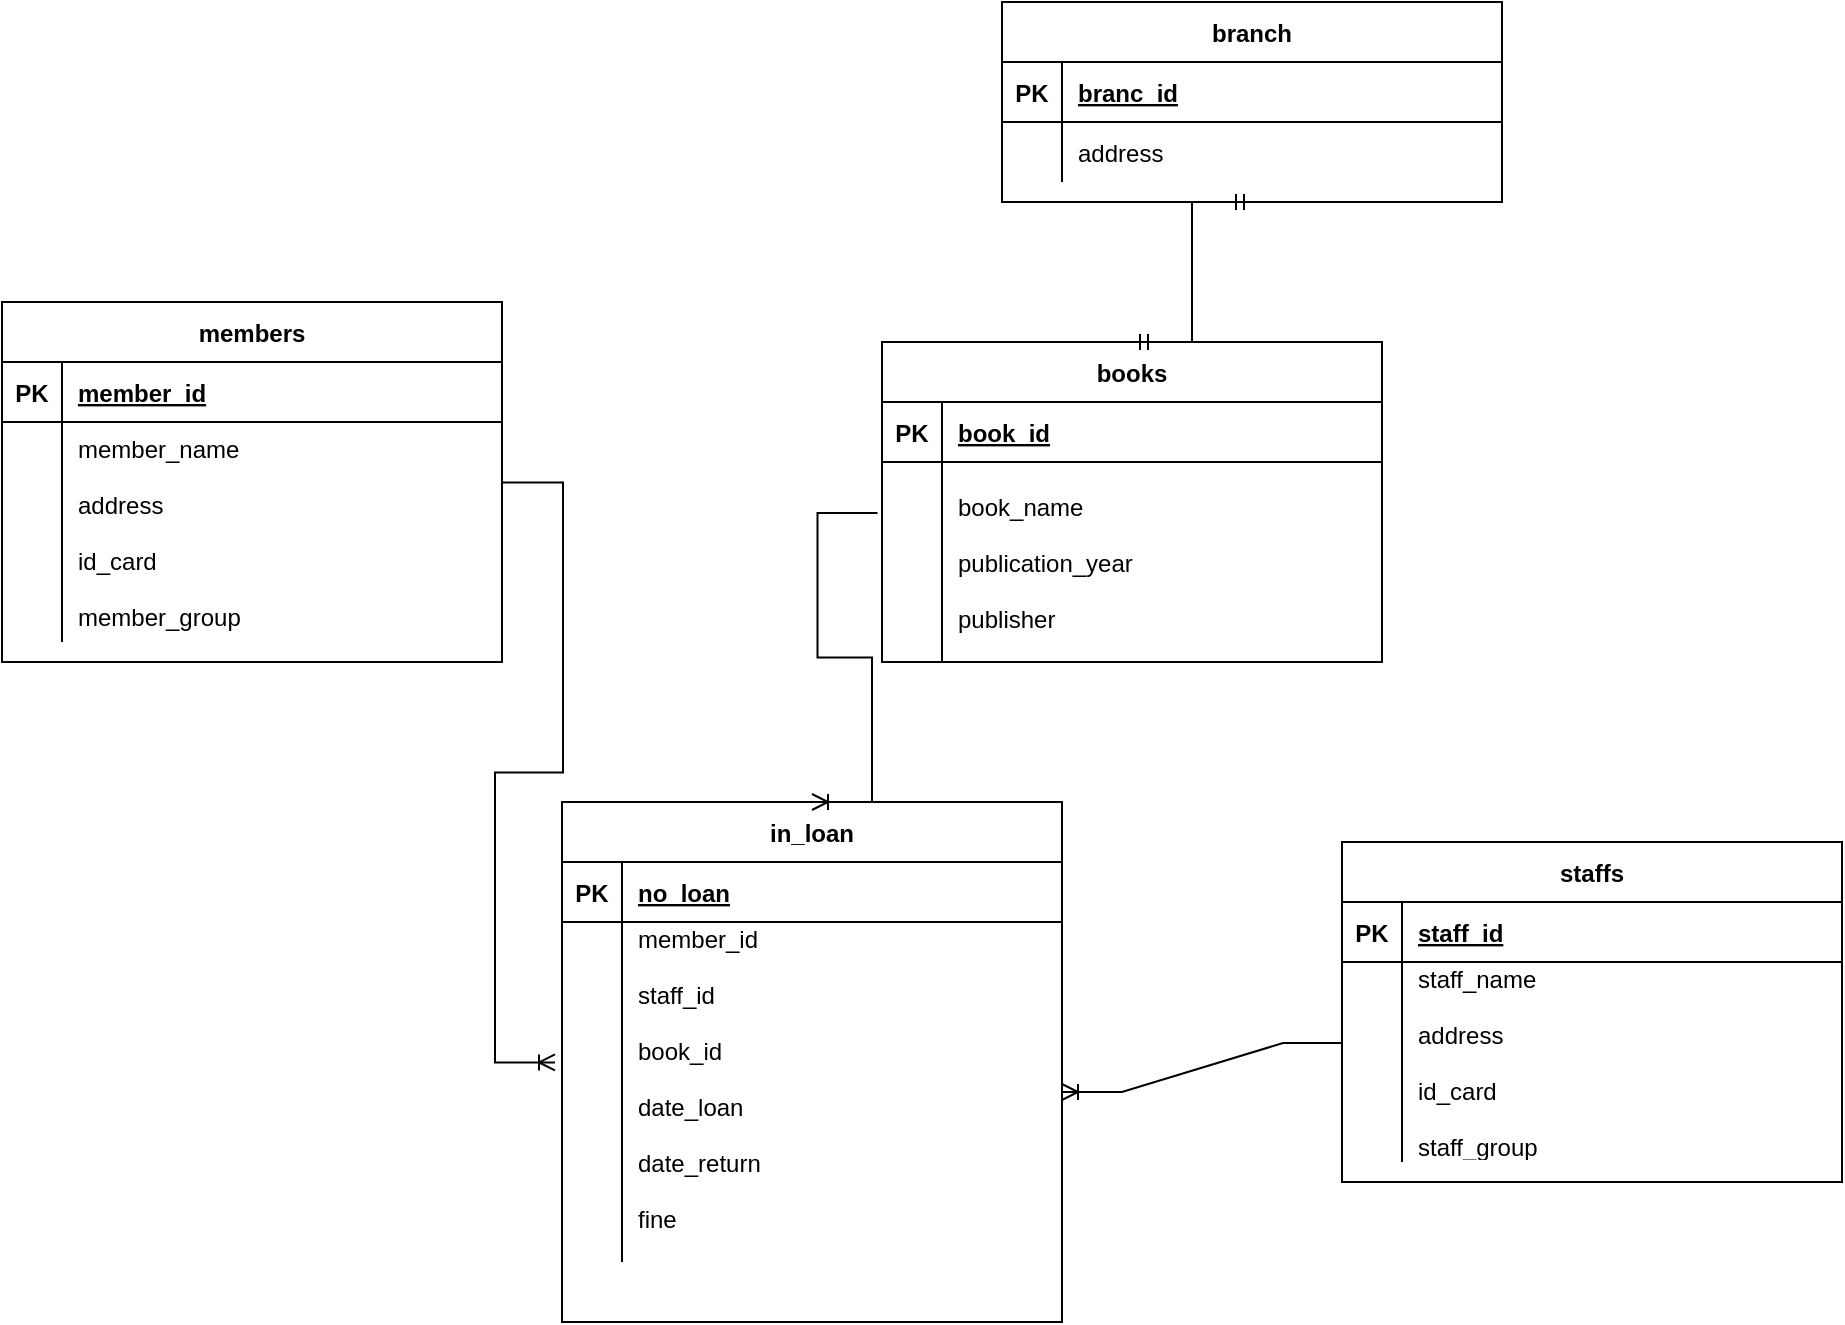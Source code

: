 <mxfile version="24.2.0" type="github">
  <diagram id="R2lEEEUBdFMjLlhIrx00" name="Page-1">
    <mxGraphModel dx="1400" dy="753" grid="1" gridSize="10" guides="1" tooltips="1" connect="1" arrows="1" fold="1" page="1" pageScale="1" pageWidth="850" pageHeight="1100" math="0" shadow="0" extFonts="Permanent Marker^https://fonts.googleapis.com/css?family=Permanent+Marker">
      <root>
        <mxCell id="0" />
        <mxCell id="1" parent="0" />
        <mxCell id="rEbghtB9kY0oXpPWEh33-8" value="books" style="shape=table;startSize=30;container=1;collapsible=1;childLayout=tableLayout;fixedRows=1;rowLines=0;fontStyle=1;align=center;resizeLast=1;" vertex="1" parent="1">
          <mxGeometry x="460" y="180" width="250" height="160" as="geometry" />
        </mxCell>
        <mxCell id="rEbghtB9kY0oXpPWEh33-9" value="" style="shape=partialRectangle;collapsible=0;dropTarget=0;pointerEvents=0;fillColor=none;points=[[0,0.5],[1,0.5]];portConstraint=eastwest;top=0;left=0;right=0;bottom=1;" vertex="1" parent="rEbghtB9kY0oXpPWEh33-8">
          <mxGeometry y="30" width="250" height="30" as="geometry" />
        </mxCell>
        <mxCell id="rEbghtB9kY0oXpPWEh33-10" value="PK" style="shape=partialRectangle;overflow=hidden;connectable=0;fillColor=none;top=0;left=0;bottom=0;right=0;fontStyle=1;" vertex="1" parent="rEbghtB9kY0oXpPWEh33-9">
          <mxGeometry width="30" height="30" as="geometry">
            <mxRectangle width="30" height="30" as="alternateBounds" />
          </mxGeometry>
        </mxCell>
        <mxCell id="rEbghtB9kY0oXpPWEh33-11" value="book_id" style="shape=partialRectangle;overflow=hidden;connectable=0;fillColor=none;top=0;left=0;bottom=0;right=0;align=left;spacingLeft=6;fontStyle=5;" vertex="1" parent="rEbghtB9kY0oXpPWEh33-9">
          <mxGeometry x="30" width="220" height="30" as="geometry">
            <mxRectangle width="220" height="30" as="alternateBounds" />
          </mxGeometry>
        </mxCell>
        <mxCell id="rEbghtB9kY0oXpPWEh33-12" value="" style="shape=partialRectangle;collapsible=0;dropTarget=0;pointerEvents=0;fillColor=none;points=[[0,0.5],[1,0.5]];portConstraint=eastwest;top=0;left=0;right=0;bottom=0;" vertex="1" parent="rEbghtB9kY0oXpPWEh33-8">
          <mxGeometry y="60" width="250" height="100" as="geometry" />
        </mxCell>
        <mxCell id="rEbghtB9kY0oXpPWEh33-13" value="" style="shape=partialRectangle;overflow=hidden;connectable=0;fillColor=none;top=0;left=0;bottom=0;right=0;" vertex="1" parent="rEbghtB9kY0oXpPWEh33-12">
          <mxGeometry width="30" height="100" as="geometry">
            <mxRectangle width="30" height="100" as="alternateBounds" />
          </mxGeometry>
        </mxCell>
        <mxCell id="rEbghtB9kY0oXpPWEh33-14" value="book_name&#xa;&#xa;publication_year&#xa;&#xa;publisher" style="shape=partialRectangle;overflow=hidden;connectable=0;fillColor=none;top=0;left=0;bottom=0;right=0;align=left;spacingLeft=6;" vertex="1" parent="rEbghtB9kY0oXpPWEh33-12">
          <mxGeometry x="30" width="220" height="100" as="geometry">
            <mxRectangle width="220" height="100" as="alternateBounds" />
          </mxGeometry>
        </mxCell>
        <mxCell id="rEbghtB9kY0oXpPWEh33-1" value="members" style="shape=table;startSize=30;container=1;collapsible=1;childLayout=tableLayout;fixedRows=1;rowLines=0;fontStyle=1;align=center;resizeLast=1;" vertex="1" parent="1">
          <mxGeometry x="20" y="160" width="250" height="180" as="geometry">
            <mxRectangle x="40" y="40" width="90" height="30" as="alternateBounds" />
          </mxGeometry>
        </mxCell>
        <mxCell id="rEbghtB9kY0oXpPWEh33-2" value="" style="shape=partialRectangle;collapsible=0;dropTarget=0;pointerEvents=0;fillColor=none;points=[[0,0.5],[1,0.5]];portConstraint=eastwest;top=0;left=0;right=0;bottom=1;" vertex="1" parent="rEbghtB9kY0oXpPWEh33-1">
          <mxGeometry y="30" width="250" height="30" as="geometry" />
        </mxCell>
        <mxCell id="rEbghtB9kY0oXpPWEh33-3" value="PK" style="shape=partialRectangle;overflow=hidden;connectable=0;fillColor=none;top=0;left=0;bottom=0;right=0;fontStyle=1;" vertex="1" parent="rEbghtB9kY0oXpPWEh33-2">
          <mxGeometry width="30" height="30" as="geometry">
            <mxRectangle width="30" height="30" as="alternateBounds" />
          </mxGeometry>
        </mxCell>
        <mxCell id="rEbghtB9kY0oXpPWEh33-4" value="member_id" style="shape=partialRectangle;overflow=hidden;connectable=0;fillColor=none;top=0;left=0;bottom=0;right=0;align=left;spacingLeft=6;fontStyle=5;" vertex="1" parent="rEbghtB9kY0oXpPWEh33-2">
          <mxGeometry x="30" width="220" height="30" as="geometry">
            <mxRectangle width="220" height="30" as="alternateBounds" />
          </mxGeometry>
        </mxCell>
        <mxCell id="rEbghtB9kY0oXpPWEh33-5" value="" style="shape=partialRectangle;collapsible=0;dropTarget=0;pointerEvents=0;fillColor=none;points=[[0,0.5],[1,0.5]];portConstraint=eastwest;top=0;left=0;right=0;bottom=0;" vertex="1" parent="rEbghtB9kY0oXpPWEh33-1">
          <mxGeometry y="60" width="250" height="110" as="geometry" />
        </mxCell>
        <mxCell id="rEbghtB9kY0oXpPWEh33-6" value="" style="shape=partialRectangle;overflow=hidden;connectable=0;fillColor=none;top=0;left=0;bottom=0;right=0;" vertex="1" parent="rEbghtB9kY0oXpPWEh33-5">
          <mxGeometry width="30" height="110" as="geometry">
            <mxRectangle width="30" height="110" as="alternateBounds" />
          </mxGeometry>
        </mxCell>
        <mxCell id="rEbghtB9kY0oXpPWEh33-7" value="member_name&#xa;&#xa;address&#xa;&#xa;id_card&#xa;&#xa;member_group" style="shape=partialRectangle;overflow=hidden;connectable=0;fillColor=none;top=0;left=0;bottom=0;right=0;align=left;spacingLeft=6;" vertex="1" parent="rEbghtB9kY0oXpPWEh33-5">
          <mxGeometry x="30" width="220" height="110" as="geometry">
            <mxRectangle width="220" height="110" as="alternateBounds" />
          </mxGeometry>
        </mxCell>
        <mxCell id="rEbghtB9kY0oXpPWEh33-23" value="staffs" style="shape=table;startSize=30;container=1;collapsible=1;childLayout=tableLayout;fixedRows=1;rowLines=0;fontStyle=1;align=center;resizeLast=1;" vertex="1" parent="1">
          <mxGeometry x="690" y="430" width="250" height="170" as="geometry">
            <mxRectangle x="40" y="40" width="90" height="30" as="alternateBounds" />
          </mxGeometry>
        </mxCell>
        <mxCell id="rEbghtB9kY0oXpPWEh33-24" value="" style="shape=partialRectangle;collapsible=0;dropTarget=0;pointerEvents=0;fillColor=none;points=[[0,0.5],[1,0.5]];portConstraint=eastwest;top=0;left=0;right=0;bottom=1;" vertex="1" parent="rEbghtB9kY0oXpPWEh33-23">
          <mxGeometry y="30" width="250" height="30" as="geometry" />
        </mxCell>
        <mxCell id="rEbghtB9kY0oXpPWEh33-25" value="PK" style="shape=partialRectangle;overflow=hidden;connectable=0;fillColor=none;top=0;left=0;bottom=0;right=0;fontStyle=1;" vertex="1" parent="rEbghtB9kY0oXpPWEh33-24">
          <mxGeometry width="30" height="30" as="geometry">
            <mxRectangle width="30" height="30" as="alternateBounds" />
          </mxGeometry>
        </mxCell>
        <mxCell id="rEbghtB9kY0oXpPWEh33-26" value="staff_id" style="shape=partialRectangle;overflow=hidden;connectable=0;fillColor=none;top=0;left=0;bottom=0;right=0;align=left;spacingLeft=6;fontStyle=5;" vertex="1" parent="rEbghtB9kY0oXpPWEh33-24">
          <mxGeometry x="30" width="220" height="30" as="geometry">
            <mxRectangle width="220" height="30" as="alternateBounds" />
          </mxGeometry>
        </mxCell>
        <mxCell id="rEbghtB9kY0oXpPWEh33-27" value="" style="shape=partialRectangle;collapsible=0;dropTarget=0;pointerEvents=0;fillColor=none;points=[[0,0.5],[1,0.5]];portConstraint=eastwest;top=0;left=0;right=0;bottom=0;" vertex="1" parent="rEbghtB9kY0oXpPWEh33-23">
          <mxGeometry y="60" width="250" height="100" as="geometry" />
        </mxCell>
        <mxCell id="rEbghtB9kY0oXpPWEh33-28" value="" style="shape=partialRectangle;overflow=hidden;connectable=0;fillColor=none;top=0;left=0;bottom=0;right=0;" vertex="1" parent="rEbghtB9kY0oXpPWEh33-27">
          <mxGeometry width="30" height="100" as="geometry">
            <mxRectangle width="30" height="100" as="alternateBounds" />
          </mxGeometry>
        </mxCell>
        <mxCell id="rEbghtB9kY0oXpPWEh33-29" value="staff_name&#xa;&#xa;address&#xa;&#xa;id_card&#xa;&#xa;staff_group" style="shape=partialRectangle;overflow=hidden;connectable=0;fillColor=none;top=0;left=0;bottom=0;right=0;align=left;spacingLeft=6;" vertex="1" parent="rEbghtB9kY0oXpPWEh33-27">
          <mxGeometry x="30" width="220" height="100" as="geometry">
            <mxRectangle width="220" height="100" as="alternateBounds" />
          </mxGeometry>
        </mxCell>
        <mxCell id="rEbghtB9kY0oXpPWEh33-30" value="branch" style="shape=table;startSize=30;container=1;collapsible=1;childLayout=tableLayout;fixedRows=1;rowLines=0;fontStyle=1;align=center;resizeLast=1;" vertex="1" parent="1">
          <mxGeometry x="520" y="10" width="250" height="100" as="geometry">
            <mxRectangle x="40" y="40" width="90" height="30" as="alternateBounds" />
          </mxGeometry>
        </mxCell>
        <mxCell id="rEbghtB9kY0oXpPWEh33-31" value="" style="shape=partialRectangle;collapsible=0;dropTarget=0;pointerEvents=0;fillColor=none;points=[[0,0.5],[1,0.5]];portConstraint=eastwest;top=0;left=0;right=0;bottom=1;" vertex="1" parent="rEbghtB9kY0oXpPWEh33-30">
          <mxGeometry y="30" width="250" height="30" as="geometry" />
        </mxCell>
        <mxCell id="rEbghtB9kY0oXpPWEh33-32" value="PK" style="shape=partialRectangle;overflow=hidden;connectable=0;fillColor=none;top=0;left=0;bottom=0;right=0;fontStyle=1;" vertex="1" parent="rEbghtB9kY0oXpPWEh33-31">
          <mxGeometry width="30" height="30" as="geometry">
            <mxRectangle width="30" height="30" as="alternateBounds" />
          </mxGeometry>
        </mxCell>
        <mxCell id="rEbghtB9kY0oXpPWEh33-33" value="branc_id" style="shape=partialRectangle;overflow=hidden;connectable=0;fillColor=none;top=0;left=0;bottom=0;right=0;align=left;spacingLeft=6;fontStyle=5;" vertex="1" parent="rEbghtB9kY0oXpPWEh33-31">
          <mxGeometry x="30" width="220" height="30" as="geometry">
            <mxRectangle width="220" height="30" as="alternateBounds" />
          </mxGeometry>
        </mxCell>
        <mxCell id="rEbghtB9kY0oXpPWEh33-34" value="" style="shape=partialRectangle;collapsible=0;dropTarget=0;pointerEvents=0;fillColor=none;points=[[0,0.5],[1,0.5]];portConstraint=eastwest;top=0;left=0;right=0;bottom=0;" vertex="1" parent="rEbghtB9kY0oXpPWEh33-30">
          <mxGeometry y="60" width="250" height="30" as="geometry" />
        </mxCell>
        <mxCell id="rEbghtB9kY0oXpPWEh33-35" value="" style="shape=partialRectangle;overflow=hidden;connectable=0;fillColor=none;top=0;left=0;bottom=0;right=0;" vertex="1" parent="rEbghtB9kY0oXpPWEh33-34">
          <mxGeometry width="30" height="30" as="geometry">
            <mxRectangle width="30" height="30" as="alternateBounds" />
          </mxGeometry>
        </mxCell>
        <mxCell id="rEbghtB9kY0oXpPWEh33-36" value="address" style="shape=partialRectangle;overflow=hidden;connectable=0;fillColor=none;top=0;left=0;bottom=0;right=0;align=left;spacingLeft=6;" vertex="1" parent="rEbghtB9kY0oXpPWEh33-34">
          <mxGeometry x="30" width="220" height="30" as="geometry">
            <mxRectangle width="220" height="30" as="alternateBounds" />
          </mxGeometry>
        </mxCell>
        <mxCell id="rEbghtB9kY0oXpPWEh33-15" value="in_loan" style="shape=table;startSize=30;container=1;collapsible=1;childLayout=tableLayout;fixedRows=1;rowLines=0;fontStyle=1;align=center;resizeLast=1;" vertex="1" parent="1">
          <mxGeometry x="300" y="410" width="250" height="260" as="geometry" />
        </mxCell>
        <mxCell id="rEbghtB9kY0oXpPWEh33-16" value="" style="shape=partialRectangle;collapsible=0;dropTarget=0;pointerEvents=0;fillColor=none;points=[[0,0.5],[1,0.5]];portConstraint=eastwest;top=0;left=0;right=0;bottom=1;" vertex="1" parent="rEbghtB9kY0oXpPWEh33-15">
          <mxGeometry y="30" width="250" height="30" as="geometry" />
        </mxCell>
        <mxCell id="rEbghtB9kY0oXpPWEh33-17" value="PK" style="shape=partialRectangle;overflow=hidden;connectable=0;fillColor=none;top=0;left=0;bottom=0;right=0;fontStyle=1;" vertex="1" parent="rEbghtB9kY0oXpPWEh33-16">
          <mxGeometry width="30" height="30" as="geometry">
            <mxRectangle width="30" height="30" as="alternateBounds" />
          </mxGeometry>
        </mxCell>
        <mxCell id="rEbghtB9kY0oXpPWEh33-18" value="no_loan" style="shape=partialRectangle;overflow=hidden;connectable=0;fillColor=none;top=0;left=0;bottom=0;right=0;align=left;spacingLeft=6;fontStyle=5;" vertex="1" parent="rEbghtB9kY0oXpPWEh33-16">
          <mxGeometry x="30" width="220" height="30" as="geometry">
            <mxRectangle width="220" height="30" as="alternateBounds" />
          </mxGeometry>
        </mxCell>
        <mxCell id="rEbghtB9kY0oXpPWEh33-19" value="" style="shape=partialRectangle;collapsible=0;dropTarget=0;pointerEvents=0;fillColor=none;points=[[0,0.5],[1,0.5]];portConstraint=eastwest;top=0;left=0;right=0;bottom=0;" vertex="1" parent="rEbghtB9kY0oXpPWEh33-15">
          <mxGeometry y="60" width="250" height="170" as="geometry" />
        </mxCell>
        <mxCell id="rEbghtB9kY0oXpPWEh33-20" value="" style="shape=partialRectangle;overflow=hidden;connectable=0;fillColor=none;top=0;left=0;bottom=0;right=0;" vertex="1" parent="rEbghtB9kY0oXpPWEh33-19">
          <mxGeometry width="30" height="170" as="geometry">
            <mxRectangle width="30" height="170" as="alternateBounds" />
          </mxGeometry>
        </mxCell>
        <mxCell id="rEbghtB9kY0oXpPWEh33-21" value="member_id&#xa;&#xa;staff_id&#xa;&#xa;book_id&#xa;&#xa;date_loan&#xa;&#xa;date_return&#xa;&#xa;fine&#xa;&#xa;qty" style="shape=partialRectangle;overflow=hidden;connectable=0;fillColor=none;top=0;left=0;bottom=0;right=0;align=left;spacingLeft=6;" vertex="1" parent="rEbghtB9kY0oXpPWEh33-19">
          <mxGeometry x="30" width="220" height="170" as="geometry">
            <mxRectangle width="220" height="170" as="alternateBounds" />
          </mxGeometry>
        </mxCell>
        <mxCell id="rEbghtB9kY0oXpPWEh33-39" value="" style="edgeStyle=entityRelationEdgeStyle;fontSize=12;html=1;endArrow=ERoneToMany;rounded=0;exitX=1.002;exitY=0.275;exitDx=0;exitDy=0;exitPerimeter=0;entryX=-0.014;entryY=0.413;entryDx=0;entryDy=0;entryPerimeter=0;" edge="1" parent="1" source="rEbghtB9kY0oXpPWEh33-5" target="rEbghtB9kY0oXpPWEh33-19">
          <mxGeometry width="100" height="100" relative="1" as="geometry">
            <mxPoint x="270" y="260" as="sourcePoint" />
            <mxPoint x="370" y="160" as="targetPoint" />
            <Array as="points">
              <mxPoint x="-80" y="110" />
              <mxPoint x="160" y="180" />
            </Array>
          </mxGeometry>
        </mxCell>
        <mxCell id="rEbghtB9kY0oXpPWEh33-42" value="" style="edgeStyle=entityRelationEdgeStyle;fontSize=12;html=1;endArrow=ERoneToMany;rounded=0;entryX=0.5;entryY=0;entryDx=0;entryDy=0;exitX=-0.009;exitY=0.255;exitDx=0;exitDy=0;exitPerimeter=0;" edge="1" parent="1" source="rEbghtB9kY0oXpPWEh33-12" target="rEbghtB9kY0oXpPWEh33-15">
          <mxGeometry width="100" height="100" relative="1" as="geometry">
            <mxPoint x="463.75" y="110.0" as="sourcePoint" />
            <mxPoint x="370" y="307.7" as="targetPoint" />
            <Array as="points">
              <mxPoint x="590" y="327.7" />
            </Array>
          </mxGeometry>
        </mxCell>
        <mxCell id="rEbghtB9kY0oXpPWEh33-43" value="" style="edgeStyle=entityRelationEdgeStyle;fontSize=12;html=1;endArrow=ERoneToMany;rounded=0;exitX=0.002;exitY=0.405;exitDx=0;exitDy=0;exitPerimeter=0;entryX=1;entryY=0.5;entryDx=0;entryDy=0;" edge="1" parent="1" source="rEbghtB9kY0oXpPWEh33-27" target="rEbghtB9kY0oXpPWEh33-19">
          <mxGeometry width="100" height="100" relative="1" as="geometry">
            <mxPoint x="640" y="420" as="sourcePoint" />
            <mxPoint x="740" y="320" as="targetPoint" />
          </mxGeometry>
        </mxCell>
        <mxCell id="rEbghtB9kY0oXpPWEh33-44" value="" style="edgeStyle=entityRelationEdgeStyle;fontSize=12;html=1;endArrow=ERmandOne;startArrow=ERmandOne;rounded=0;entryX=0.5;entryY=1;entryDx=0;entryDy=0;exitX=0.5;exitY=0;exitDx=0;exitDy=0;" edge="1" parent="1" source="rEbghtB9kY0oXpPWEh33-8" target="rEbghtB9kY0oXpPWEh33-30">
          <mxGeometry width="100" height="100" relative="1" as="geometry">
            <mxPoint x="340" y="200" as="sourcePoint" />
            <mxPoint x="440" y="100" as="targetPoint" />
          </mxGeometry>
        </mxCell>
      </root>
    </mxGraphModel>
  </diagram>
</mxfile>
